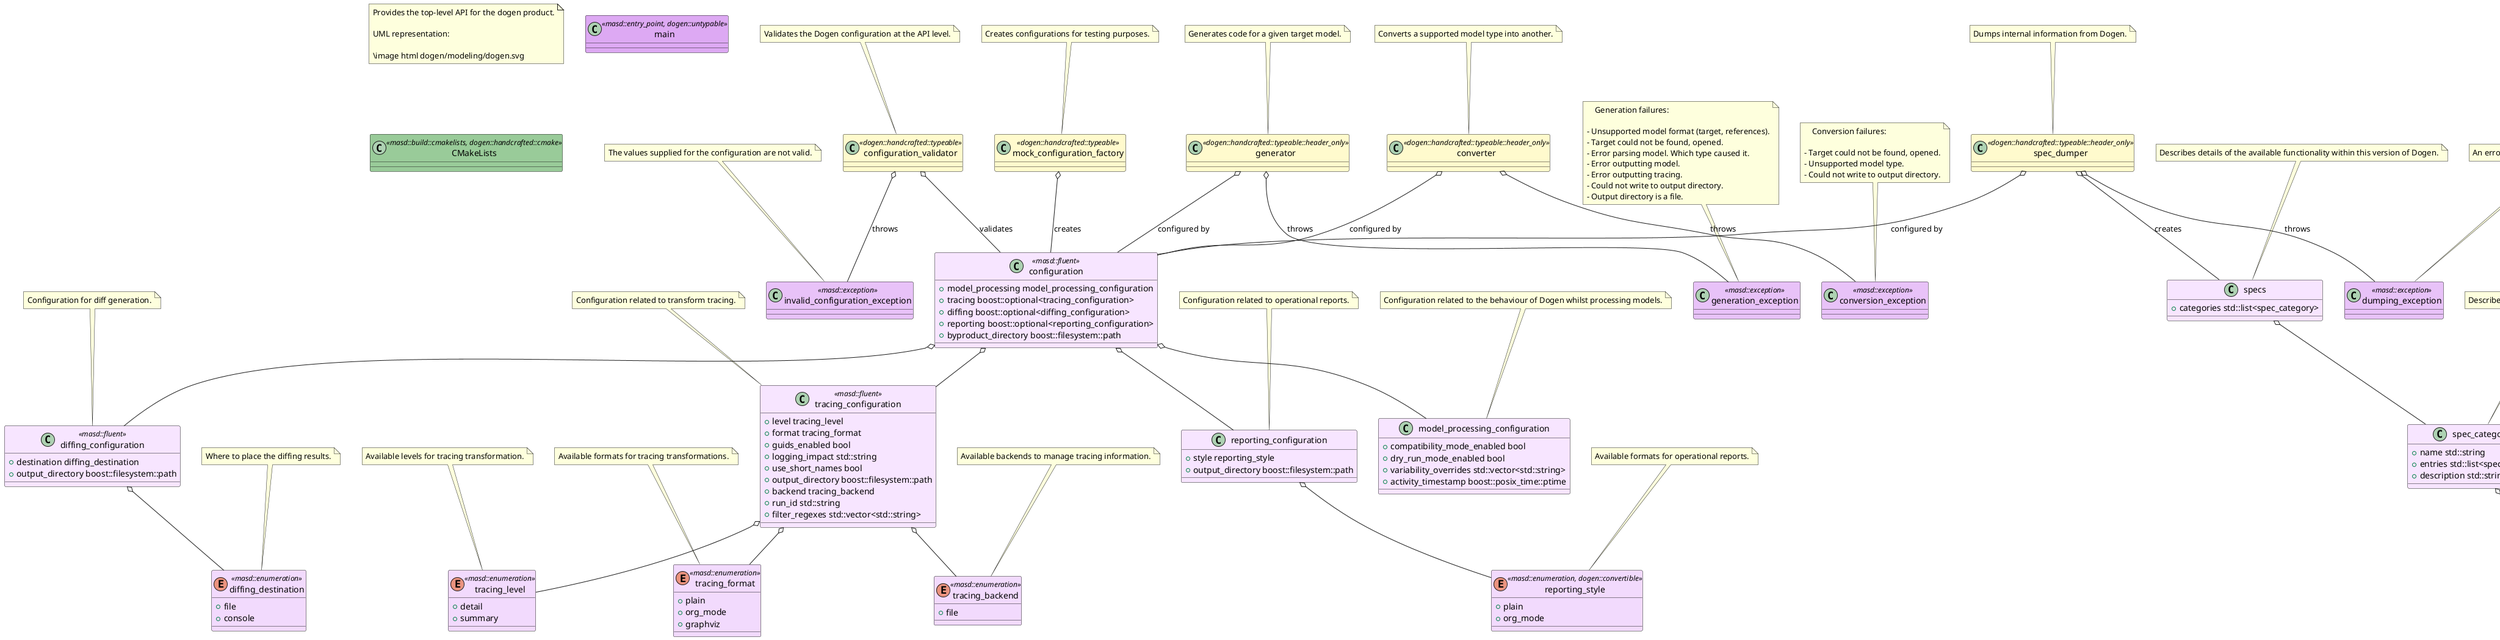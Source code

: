 @startuml
set namespaceSeparator ::
note as N1
Provides the top-level API for the dogen product.

UML representation:

\image html dogen/modeling/dogen.svg
end note

class configuration <<masd::fluent>> #F7E5FF {
    +{field} model_processing model_processing_configuration
    +{field} tracing boost::optional<tracing_configuration>
    +{field} diffing boost::optional<diffing_configuration>
    +{field} reporting boost::optional<reporting_configuration>
    +{field} byproduct_directory boost::filesystem::path
}

configuration o-- diffing_configuration
configuration o-- tracing_configuration
configuration o-- model_processing_configuration
configuration o-- reporting_configuration

class diffing_configuration <<masd::fluent>> #F7E5FF {
    +{field} destination diffing_destination
    +{field} output_directory boost::filesystem::path
}

diffing_configuration o-- diffing_destination

note top of  diffing_configuration
    Configuration for diff generation.
end note

enum diffing_destination <<masd::enumeration>> #F2DAFD {
    +{field} file
    +{field} console
}

note top of  diffing_destination
    Where to place the diffing results.
end note

class tracing_configuration <<masd::fluent>> #F7E5FF {
    +{field} level tracing_level
    +{field} format tracing_format
    +{field} guids_enabled bool
    +{field} logging_impact std::string
    +{field} use_short_names bool
    +{field} output_directory boost::filesystem::path
    +{field} backend tracing_backend
    +{field} run_id std::string
    +{field} filter_regexes std::vector<std::string>
}

tracing_configuration o-- tracing_level
tracing_configuration o-- tracing_format
tracing_configuration o-- tracing_backend

note top of  tracing_configuration
    Configuration related to transform tracing.
end note

enum tracing_level <<masd::enumeration>> #F2DAFD {
    +{field} detail
    +{field} summary
}

note top of  tracing_level
    Available levels for tracing transformation.
end note

enum tracing_format <<masd::enumeration>> #F2DAFD {
    +{field} plain
    +{field} org_mode
    +{field} graphviz
}

note top of  tracing_format
    Available formats for tracing transformations.
end note

enum tracing_backend <<masd::enumeration>> #F2DAFD {
    +{field} file
}

note top of  tracing_backend
    Available backends to manage tracing information.
end note

class reporting_configuration #F7E5FF {
    +{field} style reporting_style
    +{field} output_directory boost::filesystem::path
}

reporting_configuration o-- reporting_style

note top of  reporting_configuration
    Configuration related to operational reports.
end note

enum reporting_style <<masd::enumeration, dogen::convertible>> #F2DAFD {
    +{field} plain
    +{field} org_mode
}

note top of  reporting_style
    Available formats for operational reports.
end note

class model_processing_configuration #F7E5FF {
    +{field} compatibility_mode_enabled bool
    +{field} dry_run_mode_enabled bool
    +{field} variability_overrides std::vector<std::string>
    +{field} activity_timestamp boost::posix_time::ptime
}

note top of  model_processing_configuration
    Configuration related to the behaviour of Dogen whilst processing models.
end note

class configuration_validator <<dogen::handcrafted::typeable>> #FFFACD {
}

configuration_validator o-- configuration: validates
configuration_validator o-- invalid_configuration_exception: throws

note top of  configuration_validator
    Validates the Dogen configuration at the API level.
end note

class invalid_configuration_exception <<masd::exception>> #E8C2F8 {
}

note top of  invalid_configuration_exception
    The values supplied for the configuration are not valid.
end note

class mock_configuration_factory <<dogen::handcrafted::typeable>> #FFFACD {
}

mock_configuration_factory o-- configuration: creates

note top of  mock_configuration_factory
    Creates configurations for testing purposes.
end note

class generator <<dogen::handcrafted::typeable::header_only>> #FFFACD {
}

generator o-- configuration: configured by
generator o-- generation_exception: throws

note top of  generator
    Generates code for a given target model.
end note

class generation_exception <<masd::exception>> #E8C2F8 {
}

note top of  generation_exception
    Generation failures:

- Unsupported model format (target, references).
- Target could not be found, opened.
- Error parsing model. Which type caused it.
- Error outputting model.
- Error outputting tracing.
- Could not write to output directory.
- Output directory is a file.
end note

class converter <<dogen::handcrafted::typeable::header_only>> #FFFACD {
}

converter o-- configuration: configured by
converter o-- conversion_exception: throws

note top of  converter
    Converts a supported model type into another.
end note

class conversion_exception <<masd::exception>> #E8C2F8 {
}

note top of  conversion_exception
    Conversion failures:

- Target could not be found, opened.
- Unsupported model type.
- Could not write to output directory.
end note

class spec_dumper <<dogen::handcrafted::typeable::header_only>> #FFFACD {
}

spec_dumper o-- configuration: configured by
spec_dumper o-- dumping_exception: throws
spec_dumper o-- specs: creates

note top of  spec_dumper
    Dumps internal information from Dogen.
end note

class specs #F7E5FF {
    +{field} categories std::list<spec_category>
}

specs o-- spec_category

note top of  specs
    Describes details of the available functionality within this version of Dogen.
end note

class spec_category #F7E5FF {
    +{field} name std::string
    +{field} entries std::list<spec_entry>
    +{field} description std::string
}

spec_category o-- spec_entry

note top of  spec_category
    Describes a category of dogen specifications.
end note

class spec_entry #F7E5FF {
    +{field} name std::string
    +{field} description std::string
}

note top of  spec_entry
    Unit of functionality within Dogen.
end note

class dumping_exception <<masd::exception>> #E8C2F8 {
}

note top of  dumping_exception
    An error ocurred when dumping dogen's specs.
end note

class main <<masd::entry_point, dogen::untypable>> #DDA9F3 {
}

class CMakeLists <<masd::build::cmakelists, dogen::handcrafted::cmake>> #99CB99 {
}

@enduml
